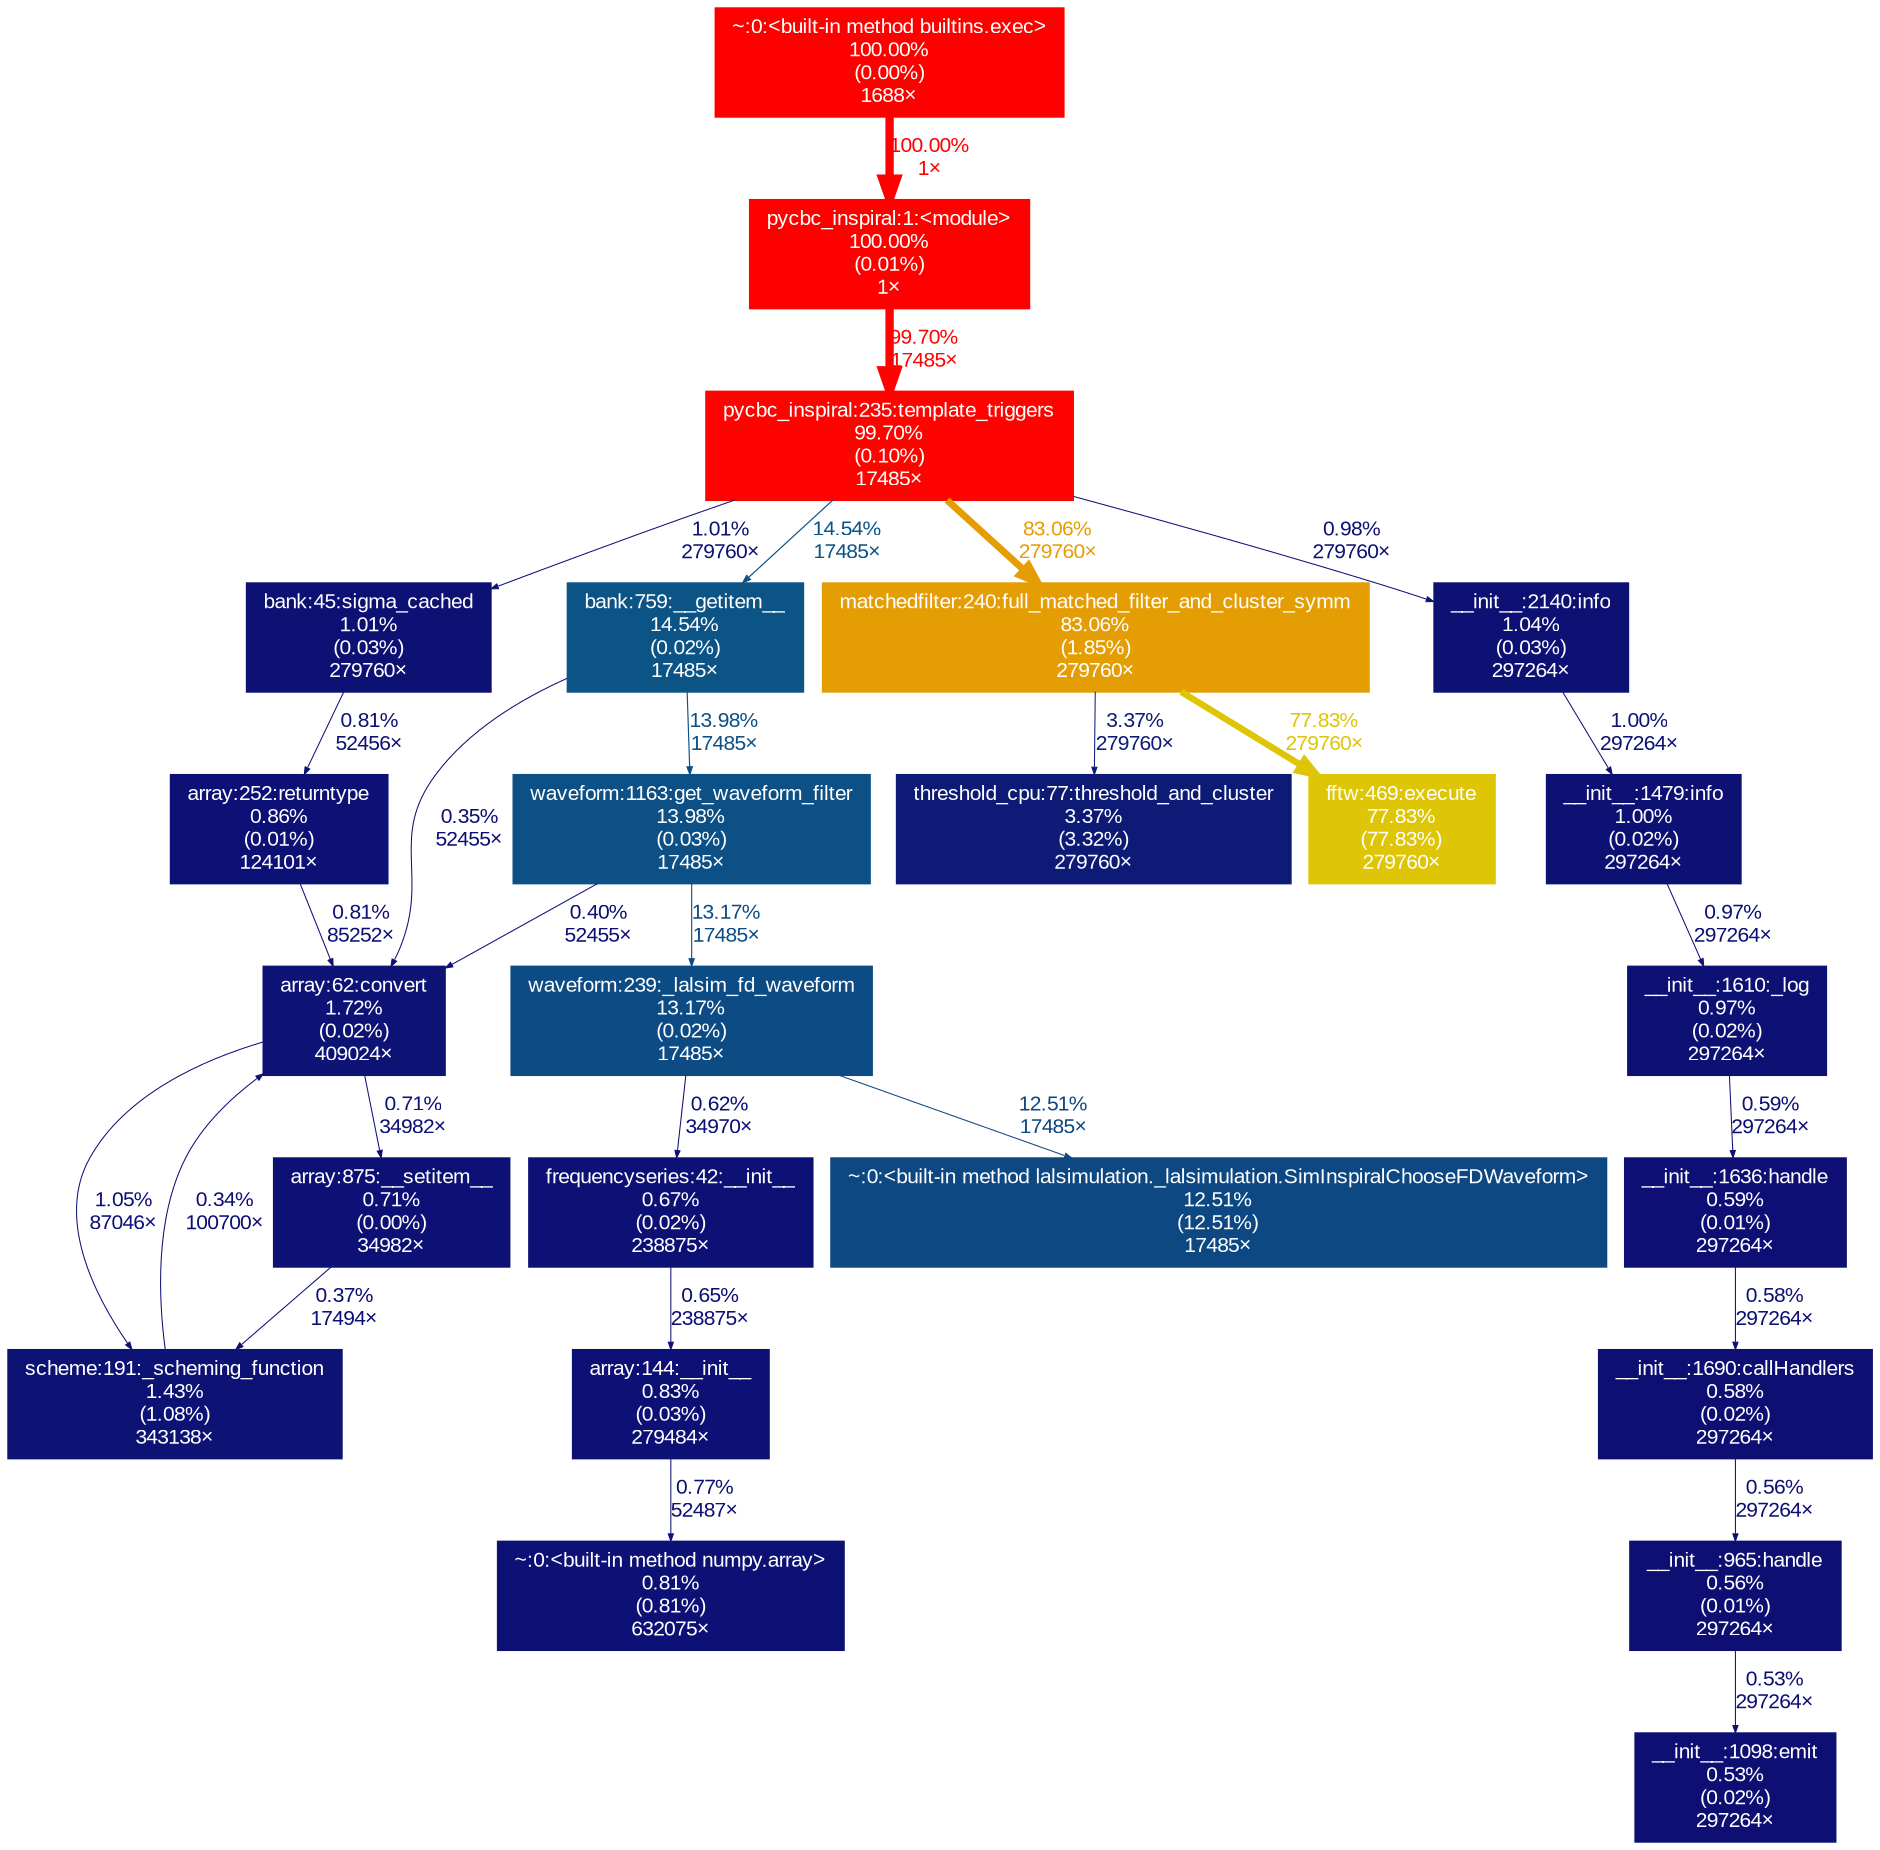 digraph {
	graph [fontname=Arial, nodesep=0.125, ranksep=0.25];
	node [fontcolor=white, fontname=Arial, height=0, shape=box, style=filled, width=0];
	edge [fontname=Arial];
	372 [color="#ff0000", fontcolor="#ffffff", fontsize="10.00", label="pycbc_inspiral:1:<module>\n100.00%\n(0.01%)\n1×", tooltip="/work/pi_ccapano_umassd_edu/nperla_umassd_edu/envs/pycbc/bin/pycbc_inspiral"];
	372 -> 2565 [arrowsize="1.00", color="#ff0300", fontcolor="#ff0300", fontsize="10.00", label="99.70%\n17485×", labeldistance="3.99", penwidth="3.99"];
	1461 [color="#0d1074", fontcolor="#ffffff", fontsize="10.00", label="~:0:<built-in method numpy.array>\n0.81%\n(0.81%)\n632075×", tooltip="~"];
	1471 [color="#ff0000", fontcolor="#ffffff", fontsize="10.00", label="~:0:<built-in method builtins.exec>\n100.00%\n(0.00%)\n1688×", tooltip="~"];
	1471 -> 372 [arrowsize="1.00", color="#ff0000", fontcolor="#ff0000", fontsize="10.00", label="100.00%\n1×", labeldistance="4.00", penwidth="4.00"];
	1642 [color="#0d0f73", fontcolor="#ffffff", fontsize="10.00", label="__init__:1098:emit\n0.53%\n(0.02%)\n297264×", tooltip="/work/pi_ccapano_umassd_edu/nperla_umassd_edu/envs/pycbc/lib/python3.11/logging/__init__.py"];
	1893 [color="#0d1375", fontcolor="#ffffff", fontsize="10.00", label="scheme:191:_scheming_function\n1.43%\n(1.08%)\n343138×", tooltip="/work/pi_ccapano_umassd_edu/nperla_umassd_edu/envs/pycbc/lib/python3.11/site-packages/pycbc/scheme.py"];
	1893 -> 3610 [arrowsize="0.35", color="#0d0e73", fontcolor="#0d0e73", fontsize="10.00", label="0.34%\n100700×", labeldistance="0.50", penwidth="0.50"];
	2155 [color="#0d1074", fontcolor="#ffffff", fontsize="10.00", label="array:144:__init__\n0.83%\n(0.03%)\n279484×", tooltip="/work/pi_ccapano_umassd_edu/nperla_umassd_edu/envs/pycbc/lib/python3.11/site-packages/pycbc/types/array.py"];
	2155 -> 1461 [arrowsize="0.35", color="#0d1074", fontcolor="#0d1074", fontsize="10.00", label="0.77%\n52487×", labeldistance="0.50", penwidth="0.50"];
	2180 [color="#0d1174", fontcolor="#ffffff", fontsize="10.00", label="bank:45:sigma_cached\n1.01%\n(0.03%)\n279760×", tooltip="/work/pi_ccapano_umassd_edu/nperla_umassd_edu/envs/pycbc/lib/python3.11/site-packages/pycbc/waveform/bank.py"];
	2180 -> 7522 [arrowsize="0.35", color="#0d1074", fontcolor="#0d1074", fontsize="10.00", label="0.81%\n52456×", labeldistance="0.50", penwidth="0.50"];
	2181 [color="#0c5386", fontcolor="#ffffff", fontsize="10.00", label="bank:759:__getitem__\n14.54%\n(0.02%)\n17485×", tooltip="/work/pi_ccapano_umassd_edu/nperla_umassd_edu/envs/pycbc/lib/python3.11/site-packages/pycbc/waveform/bank.py"];
	2181 -> 2606 [arrowsize="0.37", color="#0d5085", fontcolor="#0d5085", fontsize="10.00", label="13.98%\n17485×", labeldistance="0.56", penwidth="0.56"];
	2181 -> 3610 [arrowsize="0.35", color="#0d0e73", fontcolor="#0d0e73", fontsize="10.00", label="0.35%\n52455×", labeldistance="0.50", penwidth="0.50"];
	2258 [color="#0d1074", fontcolor="#ffffff", fontsize="10.00", label="array:875:__setitem__\n0.71%\n(0.00%)\n34982×", tooltip="/work/pi_ccapano_umassd_edu/nperla_umassd_edu/envs/pycbc/lib/python3.11/site-packages/pycbc/types/array.py"];
	2258 -> 1893 [arrowsize="0.35", color="#0d0e73", fontcolor="#0d0e73", fontsize="10.00", label="0.37%\n17494×", labeldistance="0.50", penwidth="0.50"];
	2271 [color="#0d1074", fontcolor="#ffffff", fontsize="10.00", label="frequencyseries:42:__init__\n0.67%\n(0.02%)\n238875×", tooltip="/work/pi_ccapano_umassd_edu/nperla_umassd_edu/envs/pycbc/lib/python3.11/site-packages/pycbc/types/frequencyseries.py"];
	2271 -> 2155 [arrowsize="0.35", color="#0d0f74", fontcolor="#0d0f74", fontsize="10.00", label="0.65%\n238875×", labeldistance="0.50", penwidth="0.50"];
	2565 [color="#ff0300", fontcolor="#ffffff", fontsize="10.00", label="pycbc_inspiral:235:template_triggers\n99.70%\n(0.10%)\n17485×", tooltip="/work/pi_ccapano_umassd_edu/nperla_umassd_edu/envs/pycbc/bin/pycbc_inspiral"];
	2565 -> 2180 [arrowsize="0.35", color="#0d1174", fontcolor="#0d1174", fontsize="10.00", label="1.01%\n279760×", labeldistance="0.50", penwidth="0.50"];
	2565 -> 2181 [arrowsize="0.38", color="#0c5386", fontcolor="#0c5386", fontsize="10.00", label="14.54%\n17485×", labeldistance="0.58", penwidth="0.58"];
	2565 -> 2585 [arrowsize="0.91", color="#e59d04", fontcolor="#e59d04", fontsize="10.00", label="83.06%\n279760×", labeldistance="3.32", penwidth="3.32"];
	2565 -> 2680 [arrowsize="0.35", color="#0d1174", fontcolor="#0d1174", fontsize="10.00", label="0.98%\n279760×", labeldistance="0.50", penwidth="0.50"];
	2585 [color="#e59d04", fontcolor="#ffffff", fontsize="10.00", label="matchedfilter:240:full_matched_filter_and_cluster_symm\n83.06%\n(1.85%)\n279760×", tooltip="/work/pi_ccapano_umassd_edu/nperla_umassd_edu/envs/pycbc/lib/python3.11/site-packages/pycbc/filter/matchedfilter.py"];
	2585 -> 4014 [arrowsize="0.35", color="#0d1b77", fontcolor="#0d1b77", fontsize="10.00", label="3.37%\n279760×", labeldistance="0.50", penwidth="0.50"];
	2585 -> 7352 [arrowsize="0.88", color="#dec505", fontcolor="#dec505", fontsize="10.00", label="77.83%\n279760×", labeldistance="3.11", penwidth="3.11"];
	2606 [color="#0d5085", fontcolor="#ffffff", fontsize="10.00", label="waveform:1163:get_waveform_filter\n13.98%\n(0.03%)\n17485×", tooltip="/work/pi_ccapano_umassd_edu/nperla_umassd_edu/envs/pycbc/lib/python3.11/site-packages/pycbc/waveform/waveform.py"];
	2606 -> 3610 [arrowsize="0.35", color="#0d0e73", fontcolor="#0d0e73", fontsize="10.00", label="0.40%\n52455×", labeldistance="0.50", penwidth="0.50"];
	2606 -> 3631 [arrowsize="0.36", color="#0d4b84", fontcolor="#0d4b84", fontsize="10.00", label="13.17%\n17485×", labeldistance="0.53", penwidth="0.53"];
	2680 [color="#0d1174", fontcolor="#ffffff", fontsize="10.00", label="__init__:2140:info\n1.04%\n(0.03%)\n297264×", tooltip="/work/pi_ccapano_umassd_edu/nperla_umassd_edu/envs/pycbc/lib/python3.11/logging/__init__.py"];
	2680 -> 3527 [arrowsize="0.35", color="#0d1174", fontcolor="#0d1174", fontsize="10.00", label="1.00%\n297264×", labeldistance="0.50", penwidth="0.50"];
	3485 [color="#0d1174", fontcolor="#ffffff", fontsize="10.00", label="__init__:1610:_log\n0.97%\n(0.02%)\n297264×", tooltip="/work/pi_ccapano_umassd_edu/nperla_umassd_edu/envs/pycbc/lib/python3.11/logging/__init__.py"];
	3485 -> 3529 [arrowsize="0.35", color="#0d0f74", fontcolor="#0d0f74", fontsize="10.00", label="0.59%\n297264×", labeldistance="0.50", penwidth="0.50"];
	3527 [color="#0d1174", fontcolor="#ffffff", fontsize="10.00", label="__init__:1479:info\n1.00%\n(0.02%)\n297264×", tooltip="/work/pi_ccapano_umassd_edu/nperla_umassd_edu/envs/pycbc/lib/python3.11/logging/__init__.py"];
	3527 -> 3485 [arrowsize="0.35", color="#0d1174", fontcolor="#0d1174", fontsize="10.00", label="0.97%\n297264×", labeldistance="0.50", penwidth="0.50"];
	3528 [color="#0d0f73", fontcolor="#ffffff", fontsize="10.00", label="__init__:1690:callHandlers\n0.58%\n(0.02%)\n297264×", tooltip="/work/pi_ccapano_umassd_edu/nperla_umassd_edu/envs/pycbc/lib/python3.11/logging/__init__.py"];
	3528 -> 8259 [arrowsize="0.35", color="#0d0f73", fontcolor="#0d0f73", fontsize="10.00", label="0.56%\n297264×", labeldistance="0.50", penwidth="0.50"];
	3529 [color="#0d0f74", fontcolor="#ffffff", fontsize="10.00", label="__init__:1636:handle\n0.59%\n(0.01%)\n297264×", tooltip="/work/pi_ccapano_umassd_edu/nperla_umassd_edu/envs/pycbc/lib/python3.11/logging/__init__.py"];
	3529 -> 3528 [arrowsize="0.35", color="#0d0f73", fontcolor="#0d0f73", fontsize="10.00", label="0.58%\n297264×", labeldistance="0.50", penwidth="0.50"];
	3610 [color="#0d1475", fontcolor="#ffffff", fontsize="10.00", label="array:62:convert\n1.72%\n(0.02%)\n409024×", tooltip="/work/pi_ccapano_umassd_edu/nperla_umassd_edu/envs/pycbc/lib/python3.11/site-packages/pycbc/types/array.py"];
	3610 -> 1893 [arrowsize="0.35", color="#0d1174", fontcolor="#0d1174", fontsize="10.00", label="1.05%\n87046×", labeldistance="0.50", penwidth="0.50"];
	3610 -> 2258 [arrowsize="0.35", color="#0d1074", fontcolor="#0d1074", fontsize="10.00", label="0.71%\n34982×", labeldistance="0.50", penwidth="0.50"];
	3631 [color="#0d4b84", fontcolor="#ffffff", fontsize="10.00", label="waveform:239:_lalsim_fd_waveform\n13.17%\n(0.02%)\n17485×", tooltip="/work/pi_ccapano_umassd_edu/nperla_umassd_edu/envs/pycbc/lib/python3.11/site-packages/pycbc/waveform/waveform.py"];
	3631 -> 2271 [arrowsize="0.35", color="#0d0f74", fontcolor="#0d0f74", fontsize="10.00", label="0.62%\n34970×", labeldistance="0.50", penwidth="0.50"];
	3631 -> 5194 [arrowsize="0.35", color="#0d4883", fontcolor="#0d4883", fontsize="10.00", label="12.51%\n17485×", labeldistance="0.50", penwidth="0.50"];
	4014 [color="#0d1b77", fontcolor="#ffffff", fontsize="10.00", label="threshold_cpu:77:threshold_and_cluster\n3.37%\n(3.32%)\n279760×", tooltip="/work/pi_ccapano_umassd_edu/nperla_umassd_edu/envs/pycbc/lib/python3.11/site-packages/pycbc/events/threshold_cpu.py"];
	5194 [color="#0d4883", fontcolor="#ffffff", fontsize="10.00", label="~:0:<built-in method lalsimulation._lalsimulation.SimInspiralChooseFDWaveform>\n12.51%\n(12.51%)\n17485×", tooltip="~"];
	7352 [color="#dec505", fontcolor="#ffffff", fontsize="10.00", label="fftw:469:execute\n77.83%\n(77.83%)\n279760×", tooltip="/work/pi_ccapano_umassd_edu/nperla_umassd_edu/envs/pycbc/lib/python3.11/site-packages/pycbc/fft/fftw.py"];
	7522 [color="#0d1074", fontcolor="#ffffff", fontsize="10.00", label="array:252:returntype\n0.86%\n(0.01%)\n124101×", tooltip="/work/pi_ccapano_umassd_edu/nperla_umassd_edu/envs/pycbc/lib/python3.11/site-packages/pycbc/types/array.py"];
	7522 -> 3610 [arrowsize="0.35", color="#0d1074", fontcolor="#0d1074", fontsize="10.00", label="0.81%\n85252×", labeldistance="0.50", penwidth="0.50"];
	8259 [color="#0d0f73", fontcolor="#ffffff", fontsize="10.00", label="__init__:965:handle\n0.56%\n(0.01%)\n297264×", tooltip="/work/pi_ccapano_umassd_edu/nperla_umassd_edu/envs/pycbc/lib/python3.11/logging/__init__.py"];
	8259 -> 1642 [arrowsize="0.35", color="#0d0f73", fontcolor="#0d0f73", fontsize="10.00", label="0.53%\n297264×", labeldistance="0.50", penwidth="0.50"];
}

